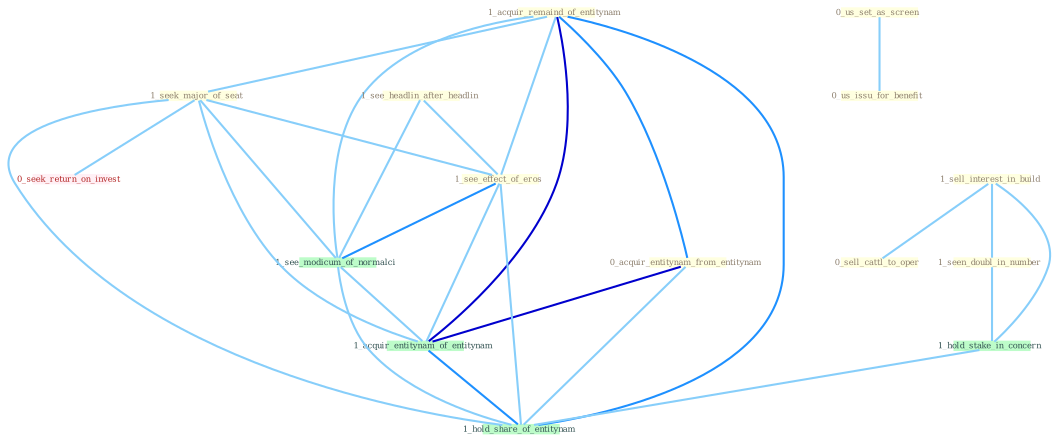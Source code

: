 Graph G{ 
    node
    [shape=polygon,style=filled,width=.5,height=.06,color="#BDFCC9",fixedsize=true,fontsize=4,
    fontcolor="#2f4f4f"];
    {node
    [color="#ffffe0", fontcolor="#8b7d6b"] "1_acquir_remaind_of_entitynam " "0_us_set_as_screen " "0_us_issu_for_benefit " "0_acquir_entitynam_from_entitynam " "1_see_headlin_after_headlin " "1_sell_interest_in_build " "1_seek_major_of_seat " "0_sell_cattl_to_oper " "1_see_effect_of_eros " "1_seen_doubl_in_number "}
{node [color="#fff0f5", fontcolor="#b22222"] "0_seek_return_on_invest "}
edge [color="#B0E2FF"];

	"1_acquir_remaind_of_entitynam " -- "0_acquir_entitynam_from_entitynam " [w="2", color="#1e90ff" , len=0.8];
	"1_acquir_remaind_of_entitynam " -- "1_seek_major_of_seat " [w="1", color="#87cefa" ];
	"1_acquir_remaind_of_entitynam " -- "1_see_effect_of_eros " [w="1", color="#87cefa" ];
	"1_acquir_remaind_of_entitynam " -- "1_see_modicum_of_normalci " [w="1", color="#87cefa" ];
	"1_acquir_remaind_of_entitynam " -- "1_acquir_entitynam_of_entitynam " [w="3", color="#0000cd" , len=0.6];
	"1_acquir_remaind_of_entitynam " -- "1_hold_share_of_entitynam " [w="2", color="#1e90ff" , len=0.8];
	"0_us_set_as_screen " -- "0_us_issu_for_benefit " [w="1", color="#87cefa" ];
	"0_acquir_entitynam_from_entitynam " -- "1_acquir_entitynam_of_entitynam " [w="3", color="#0000cd" , len=0.6];
	"0_acquir_entitynam_from_entitynam " -- "1_hold_share_of_entitynam " [w="1", color="#87cefa" ];
	"1_see_headlin_after_headlin " -- "1_see_effect_of_eros " [w="1", color="#87cefa" ];
	"1_see_headlin_after_headlin " -- "1_see_modicum_of_normalci " [w="1", color="#87cefa" ];
	"1_sell_interest_in_build " -- "0_sell_cattl_to_oper " [w="1", color="#87cefa" ];
	"1_sell_interest_in_build " -- "1_seen_doubl_in_number " [w="1", color="#87cefa" ];
	"1_sell_interest_in_build " -- "1_hold_stake_in_concern " [w="1", color="#87cefa" ];
	"1_seek_major_of_seat " -- "1_see_effect_of_eros " [w="1", color="#87cefa" ];
	"1_seek_major_of_seat " -- "0_seek_return_on_invest " [w="1", color="#87cefa" ];
	"1_seek_major_of_seat " -- "1_see_modicum_of_normalci " [w="1", color="#87cefa" ];
	"1_seek_major_of_seat " -- "1_acquir_entitynam_of_entitynam " [w="1", color="#87cefa" ];
	"1_seek_major_of_seat " -- "1_hold_share_of_entitynam " [w="1", color="#87cefa" ];
	"1_see_effect_of_eros " -- "1_see_modicum_of_normalci " [w="2", color="#1e90ff" , len=0.8];
	"1_see_effect_of_eros " -- "1_acquir_entitynam_of_entitynam " [w="1", color="#87cefa" ];
	"1_see_effect_of_eros " -- "1_hold_share_of_entitynam " [w="1", color="#87cefa" ];
	"1_seen_doubl_in_number " -- "1_hold_stake_in_concern " [w="1", color="#87cefa" ];
	"1_hold_stake_in_concern " -- "1_hold_share_of_entitynam " [w="1", color="#87cefa" ];
	"1_see_modicum_of_normalci " -- "1_acquir_entitynam_of_entitynam " [w="1", color="#87cefa" ];
	"1_see_modicum_of_normalci " -- "1_hold_share_of_entitynam " [w="1", color="#87cefa" ];
	"1_acquir_entitynam_of_entitynam " -- "1_hold_share_of_entitynam " [w="2", color="#1e90ff" , len=0.8];
}